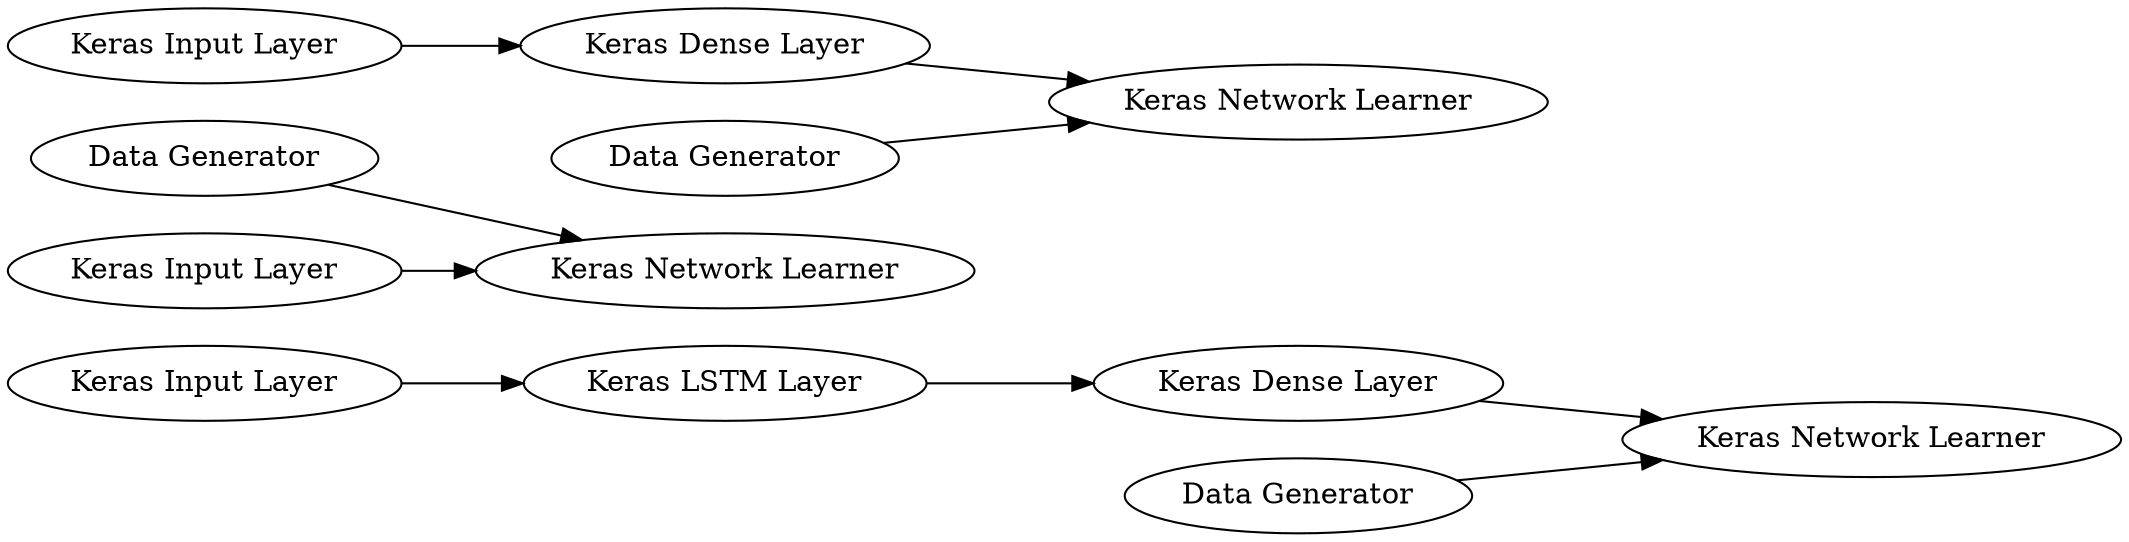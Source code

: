 digraph {
	437 -> 441
	444 -> 443
	442 -> 443
	432 -> 446
	435 -> 436
	433 -> 445
	436 -> 445
	441 -> 442
	431 -> 446
	441 [label="Keras LSTM Layer"]
	437 [label="Keras Input Layer"]
	436 [label="Keras Dense Layer"]
	433 [label="Data Generator"]
	446 [label="Keras Network Learner"]
	443 [label="Keras Network Learner"]
	432 [label="Data Generator"]
	444 [label="Data Generator"]
	445 [label="Keras Network Learner"]
	431 [label="Keras Input Layer"]
	435 [label="Keras Input Layer"]
	442 [label="Keras Dense Layer"]
	rankdir=LR
}
